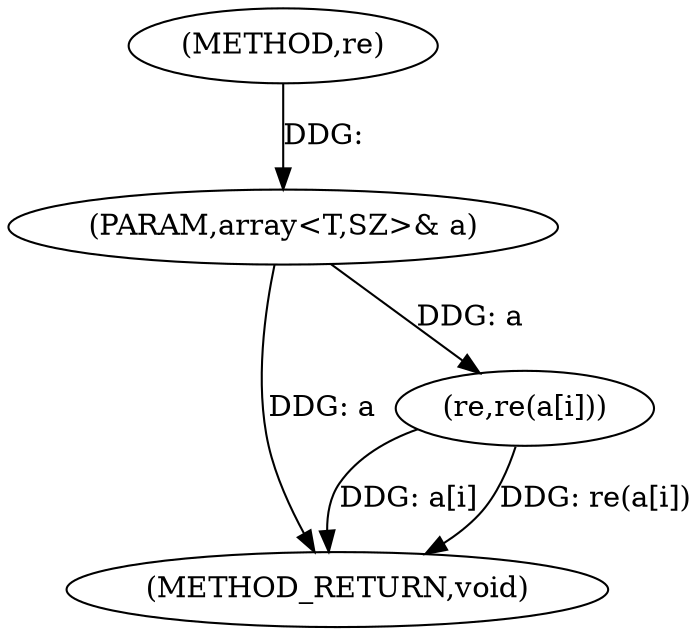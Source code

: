 digraph "re" {  
"1000181" [label = "(METHOD,re)" ]
"1000188" [label = "(METHOD_RETURN,void)" ]
"1000182" [label = "(PARAM,array<T,SZ>& a)" ]
"1000184" [label = "(re,re(a[i]))" ]
  "1000182" -> "1000188"  [ label = "DDG: a"] 
  "1000184" -> "1000188"  [ label = "DDG: a[i]"] 
  "1000184" -> "1000188"  [ label = "DDG: re(a[i])"] 
  "1000181" -> "1000182"  [ label = "DDG: "] 
  "1000182" -> "1000184"  [ label = "DDG: a"] 
}
